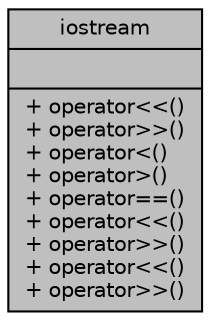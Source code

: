 digraph "iostream"
{
 // INTERACTIVE_SVG=YES
 // LATEX_PDF_SIZE
  bgcolor="transparent";
  edge [fontname="Helvetica",fontsize="10",labelfontname="Helvetica",labelfontsize="10"];
  node [fontname="Helvetica",fontsize="10",shape=record];
  Node1 [label="{iostream\n||+ operator\<\<()\l+ operator\>\>()\l+ operator\<()\l+ operator\>()\l+ operator==()\l+ operator\<\<()\l+ operator\>\>()\l+ operator\<\<()\l+ operator\>\>()\l}",height=0.2,width=0.4,color="black", fillcolor="grey75", style="filled", fontcolor="black",tooltip="Associative class to overload input and output stream."];
}
